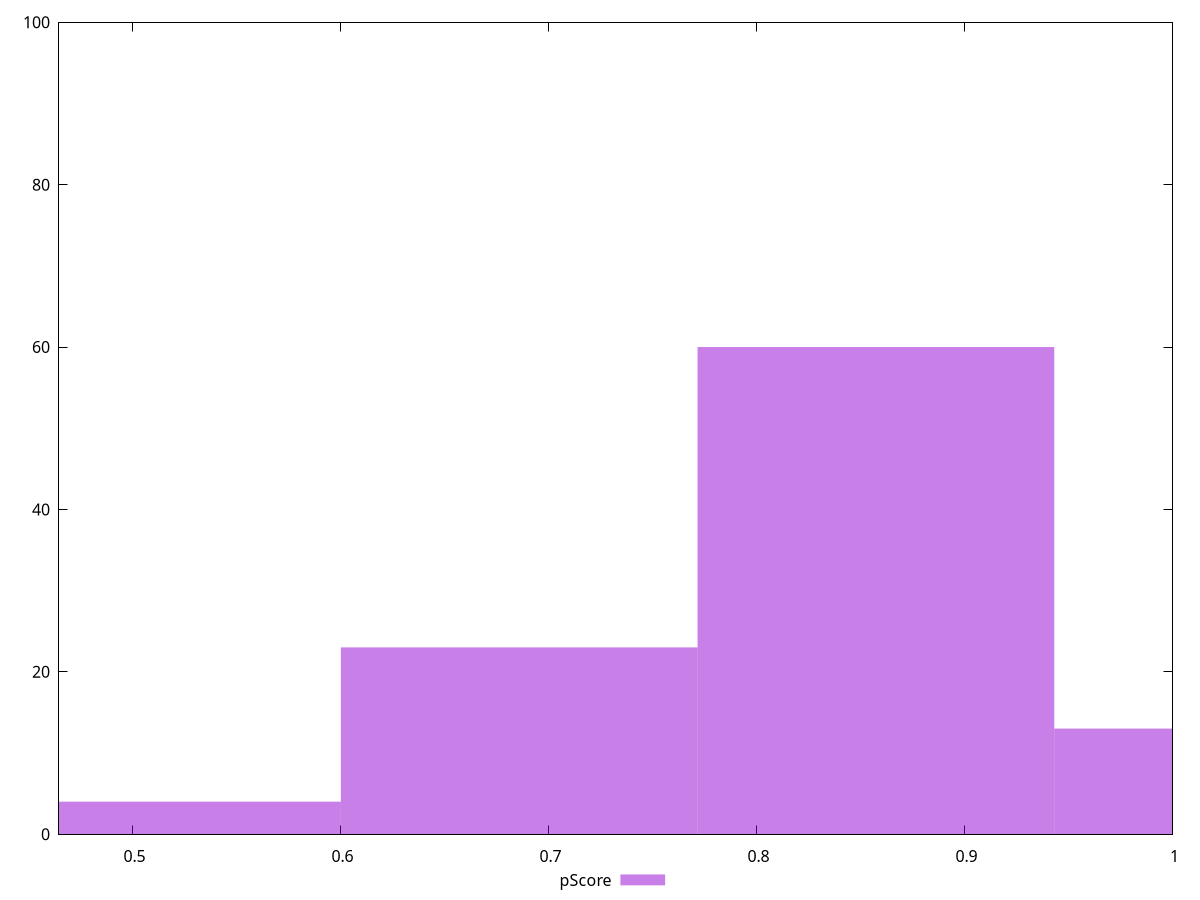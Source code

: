 reset

$pScore <<EOF
1.0289051026082134 13
0.6859367350721424 23
0.857420918840178 60
0.5144525513041067 4
EOF

set key outside below
set boxwidth 0.1714841837680356
set xrange [0.4647058823529412:1]
set yrange [0:100]
set trange [0:100]
set style fill transparent solid 0.5 noborder
set terminal svg size 640, 490 enhanced background rgb 'white'
set output "report_00009_2021-02-08T22-37-41.559Z/unused-css-rules/samples/pages/pScore/histogram.svg"

plot $pScore title "pScore" with boxes

reset
